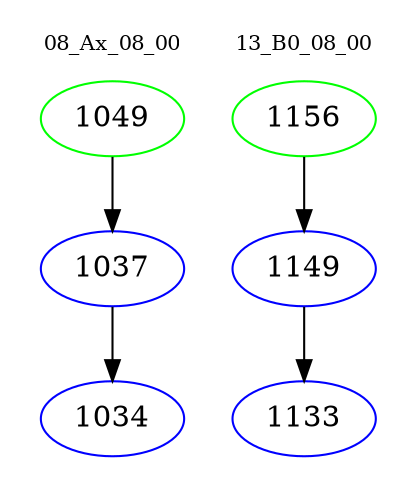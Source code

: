 digraph{
subgraph cluster_0 {
color = white
label = "08_Ax_08_00";
fontsize=10;
T0_1049 [label="1049", color="green"]
T0_1049 -> T0_1037 [color="black"]
T0_1037 [label="1037", color="blue"]
T0_1037 -> T0_1034 [color="black"]
T0_1034 [label="1034", color="blue"]
}
subgraph cluster_1 {
color = white
label = "13_B0_08_00";
fontsize=10;
T1_1156 [label="1156", color="green"]
T1_1156 -> T1_1149 [color="black"]
T1_1149 [label="1149", color="blue"]
T1_1149 -> T1_1133 [color="black"]
T1_1133 [label="1133", color="blue"]
}
}

